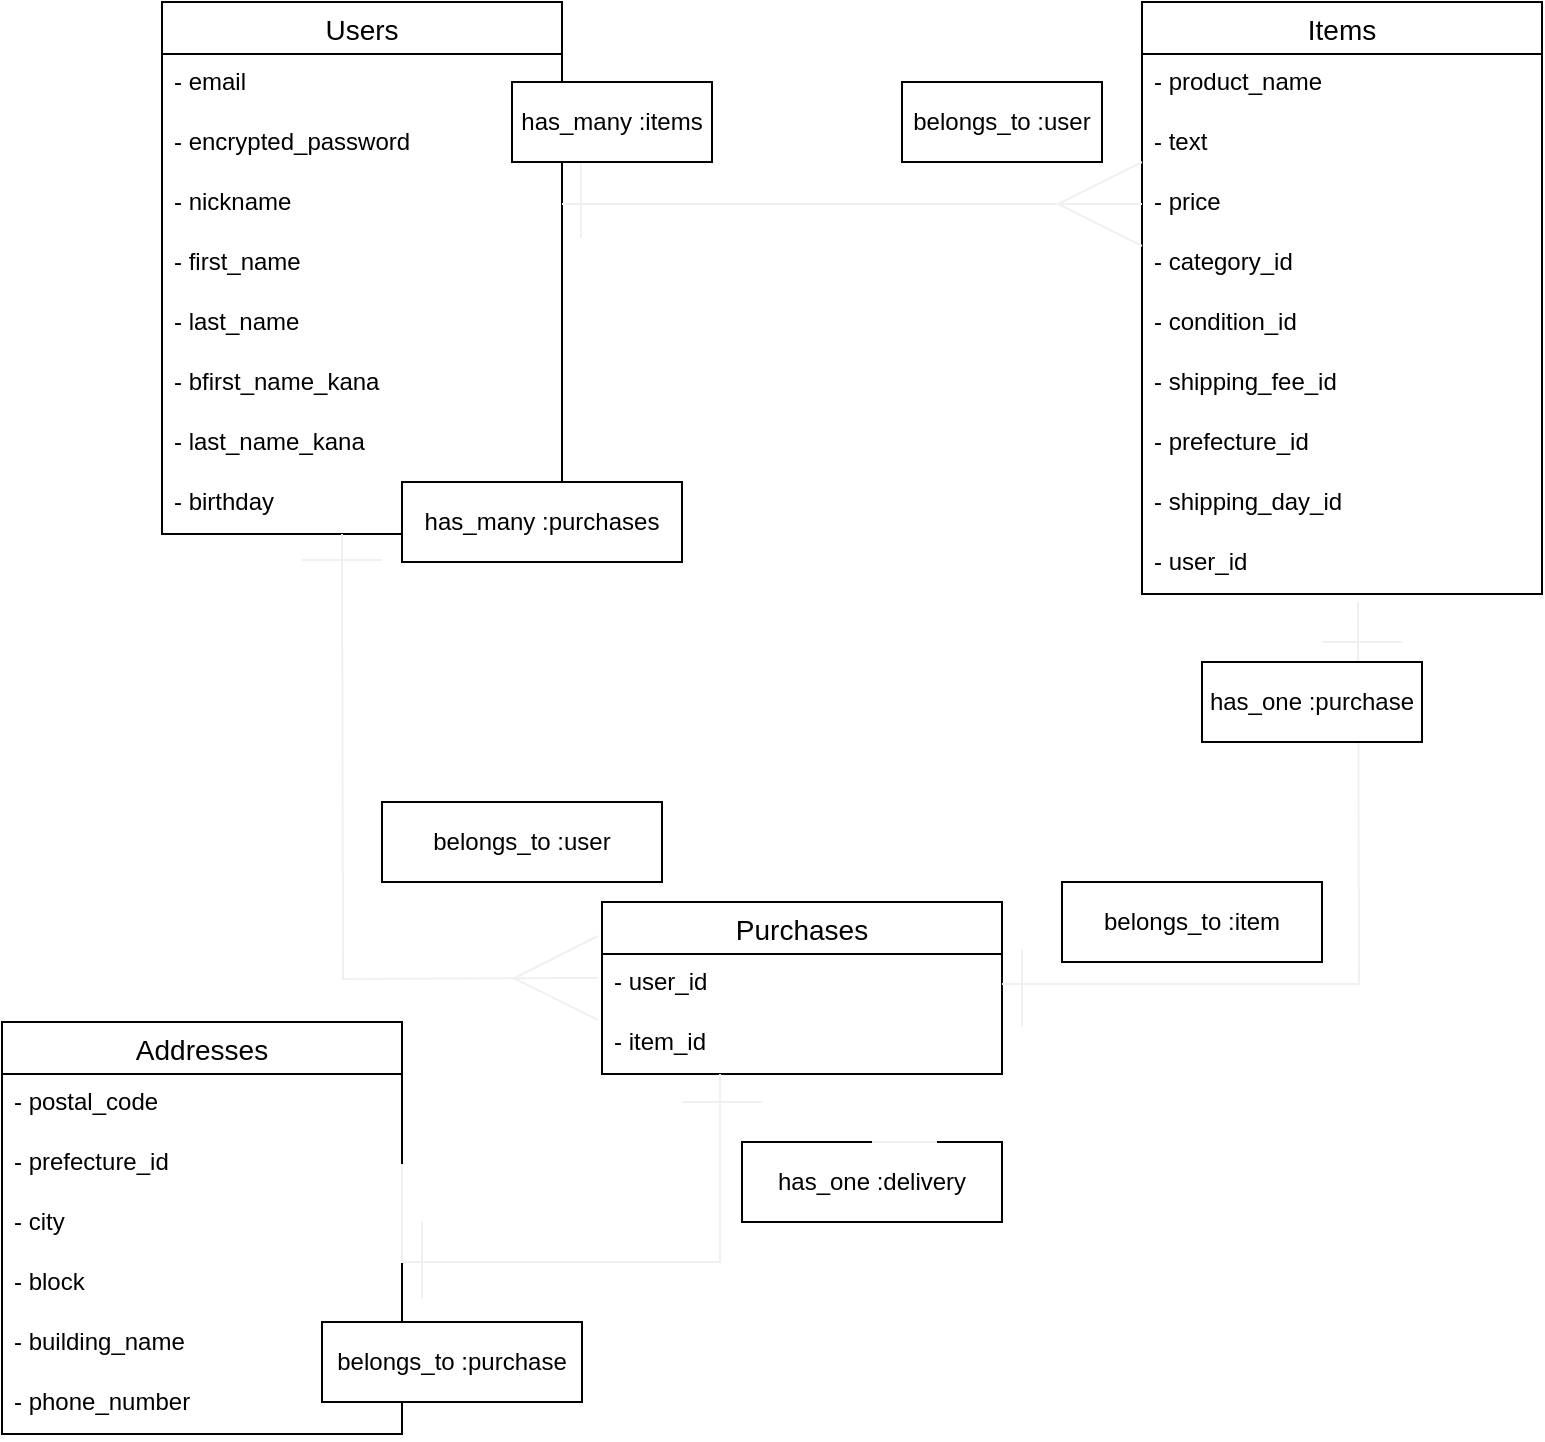<mxfile>
    <diagram id="FvjBPEiX7rke0q8KLtZ4" name="ページ1">
        <mxGraphModel dx="1150" dy="680" grid="1" gridSize="10" guides="1" tooltips="1" connect="1" arrows="1" fold="1" page="1" pageScale="1" pageWidth="827" pageHeight="1169" math="0" shadow="0">
            <root>
                <mxCell id="0"/>
                <mxCell id="1" parent="0"/>
                <mxCell id="2" value="Users" style="swimlane;fontStyle=0;childLayout=stackLayout;horizontal=1;startSize=26;horizontalStack=0;resizeParent=1;resizeParentMax=0;resizeLast=0;collapsible=1;marginBottom=0;align=center;fontSize=14;" vertex="1" parent="1">
                    <mxGeometry x="80" y="10" width="200" height="266" as="geometry"/>
                </mxCell>
                <mxCell id="3" value="- email&#10;&#10;" style="text;strokeColor=none;fillColor=none;spacingLeft=4;spacingRight=4;overflow=hidden;rotatable=0;points=[[0,0.5],[1,0.5]];portConstraint=eastwest;fontSize=12;" vertex="1" parent="2">
                    <mxGeometry y="26" width="200" height="30" as="geometry"/>
                </mxCell>
                <mxCell id="4" value="- encrypted_password" style="text;strokeColor=none;fillColor=none;spacingLeft=4;spacingRight=4;overflow=hidden;rotatable=0;points=[[0,0.5],[1,0.5]];portConstraint=eastwest;fontSize=12;" vertex="1" parent="2">
                    <mxGeometry y="56" width="200" height="30" as="geometry"/>
                </mxCell>
                <mxCell id="19" value="- nickname" style="text;strokeColor=none;fillColor=none;spacingLeft=4;spacingRight=4;overflow=hidden;rotatable=0;points=[[0,0.5],[1,0.5]];portConstraint=eastwest;fontSize=12;" vertex="1" parent="2">
                    <mxGeometry y="86" width="200" height="30" as="geometry"/>
                </mxCell>
                <mxCell id="5" value="- first_name" style="text;strokeColor=none;fillColor=none;spacingLeft=4;spacingRight=4;overflow=hidden;rotatable=0;points=[[0,0.5],[1,0.5]];portConstraint=eastwest;fontSize=12;" vertex="1" parent="2">
                    <mxGeometry y="116" width="200" height="30" as="geometry"/>
                </mxCell>
                <mxCell id="16" value="- last_name" style="text;strokeColor=none;fillColor=none;spacingLeft=4;spacingRight=4;overflow=hidden;rotatable=0;points=[[0,0.5],[1,0.5]];portConstraint=eastwest;fontSize=12;" vertex="1" parent="2">
                    <mxGeometry y="146" width="200" height="30" as="geometry"/>
                </mxCell>
                <mxCell id="17" value="- bfirst_name_kana" style="text;strokeColor=none;fillColor=none;spacingLeft=4;spacingRight=4;overflow=hidden;rotatable=0;points=[[0,0.5],[1,0.5]];portConstraint=eastwest;fontSize=12;" vertex="1" parent="2">
                    <mxGeometry y="176" width="200" height="30" as="geometry"/>
                </mxCell>
                <mxCell id="94" value="- last_name_kana" style="text;strokeColor=none;fillColor=none;spacingLeft=4;spacingRight=4;overflow=hidden;rotatable=0;points=[[0,0.5],[1,0.5]];portConstraint=eastwest;fontSize=12;" vertex="1" parent="2">
                    <mxGeometry y="206" width="200" height="30" as="geometry"/>
                </mxCell>
                <mxCell id="98" value="- birthday" style="text;strokeColor=none;fillColor=none;spacingLeft=4;spacingRight=4;overflow=hidden;rotatable=0;points=[[0,0.5],[1,0.5]];portConstraint=eastwest;fontSize=12;" vertex="1" parent="2">
                    <mxGeometry y="236" width="200" height="30" as="geometry"/>
                </mxCell>
                <mxCell id="42" style="edgeStyle=orthogonalEdgeStyle;rounded=0;orthogonalLoop=1;jettySize=auto;html=1;exitX=-0.01;exitY=-0.1;exitDx=0;exitDy=0;startArrow=ERmany;startFill=0;endArrow=none;endFill=0;startSize=40;endSize=40;strokeColor=#f0f0f0;exitPerimeter=0;" edge="1" parent="2">
                    <mxGeometry relative="1" as="geometry">
                        <mxPoint x="90" y="266" as="targetPoint"/>
                        <mxPoint x="218" y="488" as="sourcePoint"/>
                    </mxGeometry>
                </mxCell>
                <mxCell id="6" value="Purchases" style="swimlane;fontStyle=0;childLayout=stackLayout;horizontal=1;startSize=26;horizontalStack=0;resizeParent=1;resizeParentMax=0;resizeLast=0;collapsible=1;marginBottom=0;align=center;fontSize=14;" vertex="1" parent="1">
                    <mxGeometry x="300" y="460" width="200" height="86" as="geometry"/>
                </mxCell>
                <mxCell id="7" value="- user_id" style="text;strokeColor=none;fillColor=none;spacingLeft=4;spacingRight=4;overflow=hidden;rotatable=0;points=[[0,0.5],[1,0.5]];portConstraint=eastwest;fontSize=12;" vertex="1" parent="6">
                    <mxGeometry y="26" width="200" height="30" as="geometry"/>
                </mxCell>
                <mxCell id="60" value="- item_id" style="text;strokeColor=none;fillColor=none;spacingLeft=4;spacingRight=4;overflow=hidden;rotatable=0;points=[[0,0.5],[1,0.5]];portConstraint=eastwest;fontSize=12;" vertex="1" parent="6">
                    <mxGeometry y="56" width="200" height="30" as="geometry"/>
                </mxCell>
                <mxCell id="10" value="Items" style="swimlane;fontStyle=0;childLayout=stackLayout;horizontal=1;startSize=26;horizontalStack=0;resizeParent=1;resizeParentMax=0;resizeLast=0;collapsible=1;marginBottom=0;align=center;fontSize=14;" vertex="1" parent="1">
                    <mxGeometry x="570" y="10" width="200" height="296" as="geometry"/>
                </mxCell>
                <mxCell id="11" value="- product_name" style="text;strokeColor=none;fillColor=none;spacingLeft=4;spacingRight=4;overflow=hidden;rotatable=0;points=[[0,0.5],[1,0.5]];portConstraint=eastwest;fontSize=12;" vertex="1" parent="10">
                    <mxGeometry y="26" width="200" height="30" as="geometry"/>
                </mxCell>
                <mxCell id="24" value="- text" style="text;strokeColor=none;fillColor=none;spacingLeft=4;spacingRight=4;overflow=hidden;rotatable=0;points=[[0,0.5],[1,0.5]];portConstraint=eastwest;fontSize=12;" vertex="1" parent="10">
                    <mxGeometry y="56" width="200" height="30" as="geometry"/>
                </mxCell>
                <mxCell id="13" value="- price" style="text;strokeColor=none;fillColor=none;spacingLeft=4;spacingRight=4;overflow=hidden;rotatable=0;points=[[0,0.5],[1,0.5]];portConstraint=eastwest;fontSize=12;" vertex="1" parent="10">
                    <mxGeometry y="86" width="200" height="30" as="geometry"/>
                </mxCell>
                <mxCell id="12" value="- category_id" style="text;strokeColor=none;fillColor=none;spacingLeft=4;spacingRight=4;overflow=hidden;rotatable=0;points=[[0,0.5],[1,0.5]];portConstraint=eastwest;fontSize=12;" vertex="1" parent="10">
                    <mxGeometry y="116" width="200" height="30" as="geometry"/>
                </mxCell>
                <mxCell id="23" value="- condition_id" style="text;strokeColor=none;fillColor=none;spacingLeft=4;spacingRight=4;overflow=hidden;rotatable=0;points=[[0,0.5],[1,0.5]];portConstraint=eastwest;fontSize=12;" vertex="1" parent="10">
                    <mxGeometry y="146" width="200" height="30" as="geometry"/>
                </mxCell>
                <mxCell id="22" value="- shipping_fee_id" style="text;strokeColor=none;fillColor=none;spacingLeft=4;spacingRight=4;overflow=hidden;rotatable=0;points=[[0,0.5],[1,0.5]];portConstraint=eastwest;fontSize=12;" vertex="1" parent="10">
                    <mxGeometry y="176" width="200" height="30" as="geometry"/>
                </mxCell>
                <mxCell id="50" value="- prefecture_id" style="text;strokeColor=none;fillColor=none;spacingLeft=4;spacingRight=4;overflow=hidden;rotatable=0;points=[[0,0.5],[1,0.5]];portConstraint=eastwest;fontSize=12;" vertex="1" parent="10">
                    <mxGeometry y="206" width="200" height="30" as="geometry"/>
                </mxCell>
                <mxCell id="100" value="- shipping_day_id" style="text;strokeColor=none;fillColor=none;spacingLeft=4;spacingRight=4;overflow=hidden;rotatable=0;points=[[0,0.5],[1,0.5]];portConstraint=eastwest;fontSize=12;" vertex="1" parent="10">
                    <mxGeometry y="236" width="200" height="30" as="geometry"/>
                </mxCell>
                <mxCell id="101" value="- user_id" style="text;strokeColor=none;fillColor=none;spacingLeft=4;spacingRight=4;overflow=hidden;rotatable=0;points=[[0,0.5],[1,0.5]];portConstraint=eastwest;fontSize=12;" vertex="1" parent="10">
                    <mxGeometry y="266" width="200" height="30" as="geometry"/>
                </mxCell>
                <mxCell id="26" value="Addresses" style="swimlane;fontStyle=0;childLayout=stackLayout;horizontal=1;startSize=26;horizontalStack=0;resizeParent=1;resizeParentMax=0;resizeLast=0;collapsible=1;marginBottom=0;align=center;fontSize=14;" vertex="1" parent="1">
                    <mxGeometry y="520" width="200" height="206" as="geometry"/>
                </mxCell>
                <mxCell id="29" value="- postal_code" style="text;strokeColor=none;fillColor=none;spacingLeft=4;spacingRight=4;overflow=hidden;rotatable=0;points=[[0,0.5],[1,0.5]];portConstraint=eastwest;fontSize=12;" vertex="1" parent="26">
                    <mxGeometry y="26" width="200" height="30" as="geometry"/>
                </mxCell>
                <mxCell id="30" value="- prefecture_id" style="text;strokeColor=none;fillColor=none;spacingLeft=4;spacingRight=4;overflow=hidden;rotatable=0;points=[[0,0.5],[1,0.5]];portConstraint=eastwest;fontSize=12;" vertex="1" parent="26">
                    <mxGeometry y="56" width="200" height="30" as="geometry"/>
                </mxCell>
                <mxCell id="31" value="- city" style="text;strokeColor=none;fillColor=none;spacingLeft=4;spacingRight=4;overflow=hidden;rotatable=0;points=[[0,0.5],[1,0.5]];portConstraint=eastwest;fontSize=12;" vertex="1" parent="26">
                    <mxGeometry y="86" width="200" height="30" as="geometry"/>
                </mxCell>
                <mxCell id="32" value="- block" style="text;strokeColor=none;fillColor=none;spacingLeft=4;spacingRight=4;overflow=hidden;rotatable=0;points=[[0,0.5],[1,0.5]];portConstraint=eastwest;fontSize=12;" vertex="1" parent="26">
                    <mxGeometry y="116" width="200" height="30" as="geometry"/>
                </mxCell>
                <mxCell id="33" value="- building_name" style="text;strokeColor=none;fillColor=none;spacingLeft=4;spacingRight=4;overflow=hidden;rotatable=0;points=[[0,0.5],[1,0.5]];portConstraint=eastwest;fontSize=12;" vertex="1" parent="26">
                    <mxGeometry y="146" width="200" height="30" as="geometry"/>
                </mxCell>
                <mxCell id="34" value="- phone_number" style="text;strokeColor=none;fillColor=none;spacingLeft=4;spacingRight=4;overflow=hidden;rotatable=0;points=[[0,0.5],[1,0.5]];portConstraint=eastwest;fontSize=12;" vertex="1" parent="26">
                    <mxGeometry y="176" width="200" height="30" as="geometry"/>
                </mxCell>
                <mxCell id="39" style="edgeStyle=orthogonalEdgeStyle;rounded=0;orthogonalLoop=1;jettySize=auto;html=1;exitX=1;exitY=0.5;exitDx=0;exitDy=0;entryX=0;entryY=0.5;entryDx=0;entryDy=0;endArrow=ERmany;endFill=0;strokeColor=#f0f0f0;startArrow=none;startFill=0;endSize=40;" edge="1" parent="1" source="19" target="13">
                    <mxGeometry relative="1" as="geometry"/>
                </mxCell>
                <mxCell id="43" style="edgeStyle=orthogonalEdgeStyle;rounded=0;orthogonalLoop=1;jettySize=auto;html=1;exitX=1;exitY=0.5;exitDx=0;exitDy=0;startArrow=none;startFill=0;endArrow=none;endFill=0;startSize=40;endSize=40;strokeColor=#f0f0f0;" edge="1" parent="1" source="7">
                    <mxGeometry relative="1" as="geometry">
                        <mxPoint x="678" y="310" as="targetPoint"/>
                    </mxGeometry>
                </mxCell>
                <mxCell id="44" value="" style="endArrow=none;html=1;rounded=0;startSize=40;endSize=40;strokeColor=#f0f0f0;" edge="1" parent="1">
                    <mxGeometry relative="1" as="geometry">
                        <mxPoint x="150" y="289" as="sourcePoint"/>
                        <mxPoint x="190" y="289" as="targetPoint"/>
                        <Array as="points">
                            <mxPoint x="170" y="289"/>
                        </Array>
                    </mxGeometry>
                </mxCell>
                <mxCell id="45" value="" style="endArrow=none;html=1;rounded=0;startSize=40;endSize=40;strokeColor=#f0f0f0;" edge="1" parent="1">
                    <mxGeometry relative="1" as="geometry">
                        <mxPoint x="660" y="330" as="sourcePoint"/>
                        <mxPoint x="700" y="330" as="targetPoint"/>
                        <Array as="points"/>
                    </mxGeometry>
                </mxCell>
                <mxCell id="46" value="" style="endArrow=none;html=1;rounded=0;startSize=40;endSize=40;strokeColor=#f0f0f0;" edge="1" parent="1">
                    <mxGeometry relative="1" as="geometry">
                        <mxPoint x="289.5" y="128" as="sourcePoint"/>
                        <mxPoint x="289.5" y="90" as="targetPoint"/>
                    </mxGeometry>
                </mxCell>
                <mxCell id="48" value="" style="endArrow=none;html=1;rounded=0;startSize=40;endSize=40;strokeColor=#f0f0f0;" edge="1" parent="1">
                    <mxGeometry relative="1" as="geometry">
                        <mxPoint x="340" y="560" as="sourcePoint"/>
                        <mxPoint x="380" y="560" as="targetPoint"/>
                        <Array as="points">
                            <mxPoint x="360" y="560"/>
                        </Array>
                    </mxGeometry>
                </mxCell>
                <mxCell id="49" value="" style="endArrow=none;html=1;rounded=0;startSize=40;endSize=40;strokeColor=#f0f0f0;" edge="1" parent="1">
                    <mxGeometry relative="1" as="geometry">
                        <mxPoint x="510" y="522" as="sourcePoint"/>
                        <mxPoint x="510" y="484" as="targetPoint"/>
                    </mxGeometry>
                </mxCell>
                <mxCell id="51" value="&lt;span&gt;belongs_to :item&lt;/span&gt;" style="whiteSpace=wrap;html=1;align=center;" vertex="1" parent="1">
                    <mxGeometry x="530" y="450" width="130" height="40" as="geometry"/>
                </mxCell>
                <mxCell id="52" value="&lt;span&gt;has_one :purchase&lt;/span&gt;" style="whiteSpace=wrap;html=1;align=center;" vertex="1" parent="1">
                    <mxGeometry x="600" y="340" width="110" height="40" as="geometry"/>
                </mxCell>
                <mxCell id="53" value="&lt;span&gt;belongs_to :user&lt;/span&gt;" style="whiteSpace=wrap;html=1;align=center;" vertex="1" parent="1">
                    <mxGeometry x="190" y="410" width="140" height="40" as="geometry"/>
                </mxCell>
                <mxCell id="54" value="&lt;span&gt;has_many :items&lt;/span&gt;" style="whiteSpace=wrap;html=1;align=center;" vertex="1" parent="1">
                    <mxGeometry x="255" y="50" width="100" height="40" as="geometry"/>
                </mxCell>
                <mxCell id="55" value="belongs_to :purchase" style="whiteSpace=wrap;html=1;align=center;" vertex="1" parent="1">
                    <mxGeometry x="160" y="670" width="130" height="40" as="geometry"/>
                </mxCell>
                <mxCell id="56" value="has_one :delivery" style="whiteSpace=wrap;html=1;align=center;" vertex="1" parent="1">
                    <mxGeometry x="370" y="580" width="130" height="40" as="geometry"/>
                </mxCell>
                <mxCell id="57" value="has_many :purchases" style="whiteSpace=wrap;html=1;align=center;" vertex="1" parent="1">
                    <mxGeometry x="200" y="250" width="140" height="40" as="geometry"/>
                </mxCell>
                <mxCell id="58" value="&lt;span&gt;belongs_to :user&lt;/span&gt;" style="whiteSpace=wrap;html=1;align=center;" vertex="1" parent="1">
                    <mxGeometry x="450" y="50" width="100" height="40" as="geometry"/>
                </mxCell>
                <mxCell id="71" style="edgeStyle=orthogonalEdgeStyle;rounded=0;orthogonalLoop=1;jettySize=auto;html=1;exitX=0.5;exitY=0;exitDx=0;exitDy=0;entryX=0.75;entryY=0;entryDx=0;entryDy=0;startArrow=none;startFill=0;endArrow=none;endFill=0;startSize=40;endSize=40;strokeColor=#f0f0f0;" edge="1" parent="1" source="56" target="56">
                    <mxGeometry relative="1" as="geometry"/>
                </mxCell>
                <mxCell id="93" value="" style="endArrow=none;html=1;rounded=0;startSize=40;endSize=40;strokeColor=#f0f0f0;" edge="1" parent="1">
                    <mxGeometry relative="1" as="geometry">
                        <mxPoint x="210" y="658" as="sourcePoint"/>
                        <mxPoint x="210" y="620" as="targetPoint"/>
                    </mxGeometry>
                </mxCell>
                <mxCell id="95" style="edgeStyle=orthogonalEdgeStyle;rounded=0;orthogonalLoop=1;jettySize=auto;html=1;exitX=1;exitY=0.5;exitDx=0;exitDy=0;entryX=0.295;entryY=1;entryDx=0;entryDy=0;entryPerimeter=0;startArrow=none;startFill=0;endArrow=none;endFill=0;startSize=40;endSize=40;strokeColor=#f0f0f0;" edge="1" parent="1" source="30" target="60">
                    <mxGeometry relative="1" as="geometry">
                        <Array as="points">
                            <mxPoint x="200" y="640"/>
                            <mxPoint x="359" y="640"/>
                        </Array>
                    </mxGeometry>
                </mxCell>
            </root>
        </mxGraphModel>
    </diagram>
</mxfile>